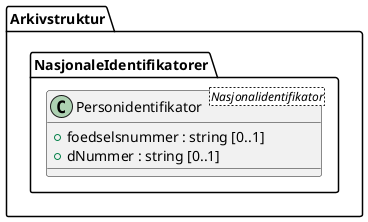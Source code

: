 @startuml
class Arkivstruktur.NasjonaleIdentifikatorer.Personidentifikator <Nasjonalidentifikator> {
  +foedselsnummer : string [0..1]
  +dNummer : string [0..1]
}
@enduml
